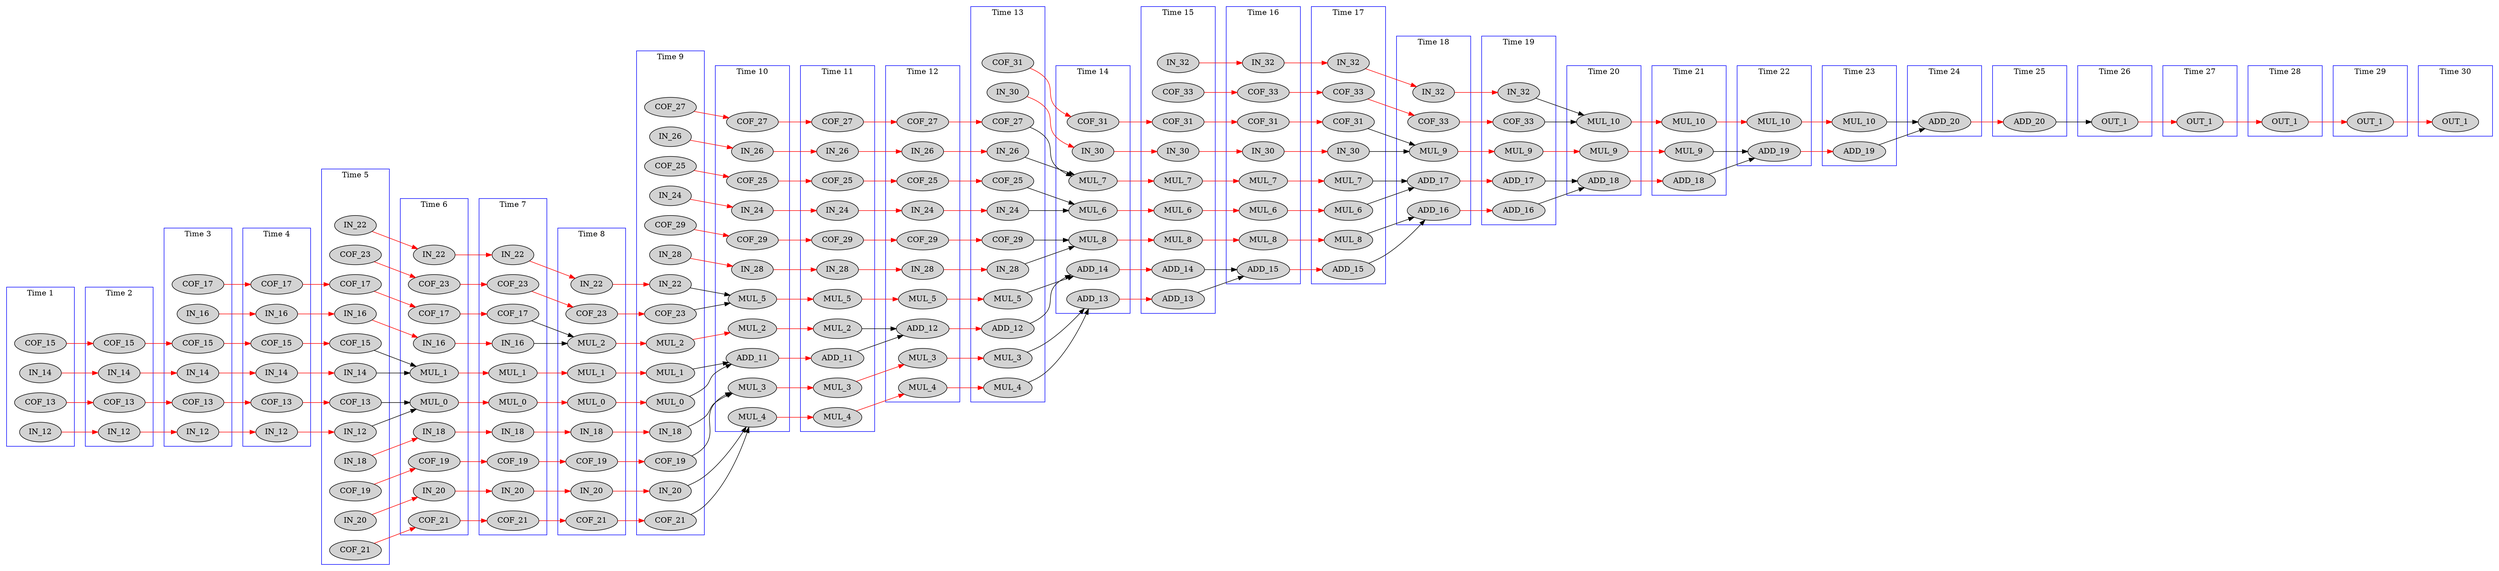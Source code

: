 digraph fir {
  rankdir = LR;
  newrank="true"
  subgraph cluster_1 {
    rank=same;
    node [style=filled];
    label = "Time 1";
    color = blue;
    pseudo_1 [style=invis];
    IN_12_0 [label=IN_12]
    COF_13_0 [label=COF_13]
    IN_14_0 [label=IN_14]
    COF_15_0 [label=COF_15]
  }
  subgraph cluster_2 {
    rank=same;
    node [style=filled];
    label = "Time 2";
    color = blue;
    pseudo_2 [style=invis];
    IN_12_1 [label=IN_12]
    COF_13_1 [label=COF_13]
    IN_14_1 [label=IN_14]
    COF_15_1 [label=COF_15]
  }
  subgraph cluster_3 {
    rank=same;
    node [style=filled];
    label = "Time 3";
    color = blue;
    pseudo_3 [style=invis];
    IN_12_2 [label=IN_12]
    COF_13_2 [label=COF_13]
    IN_14_2 [label=IN_14]
    COF_15_2 [label=COF_15]
    IN_16_0 [label=IN_16]
    COF_17_0 [label=COF_17]
  }
  subgraph cluster_4 {
    rank=same;
    node [style=filled];
    label = "Time 4";
    color = blue;
    pseudo_4 [style=invis];
    IN_12_3 [label=IN_12]
    COF_13_3 [label=COF_13]
    IN_14_3 [label=IN_14]
    COF_15_3 [label=COF_15]
    IN_16_1 [label=IN_16]
    COF_17_1 [label=COF_17]
  }
  subgraph cluster_5 {
    rank=same;
    node [style=filled];
    label = "Time 5";
    color = blue;
    pseudo_5 [style=invis];
    IN_12_4 [label=IN_12]
    COF_13_4 [label=COF_13]
    IN_14_4 [label=IN_14]
    COF_15_4 [label=COF_15]
    IN_16_2 [label=IN_16]
    COF_17_2 [label=COF_17]
    IN_18_0 [label=IN_18]
    COF_19_0 [label=COF_19]
    IN_20_0 [label=IN_20]
    COF_21_0 [label=COF_21]
    IN_22_0 [label=IN_22]
    COF_23_0 [label=COF_23]
  }
  subgraph cluster_6 {
    rank=same;
    node [style=filled];
    label = "Time 6";
    color = blue;
    pseudo_6 [style=invis];
    MUL_0_0 [label=MUL_0]
    MUL_1_0 [label=MUL_1]
    IN_16_3 [label=IN_16]
    COF_17_3 [label=COF_17]
    IN_18_1 [label=IN_18]
    COF_19_1 [label=COF_19]
    IN_20_1 [label=IN_20]
    COF_21_1 [label=COF_21]
    IN_22_1 [label=IN_22]
    COF_23_1 [label=COF_23]
  }
  subgraph cluster_7 {
    rank=same;
    node [style=filled];
    label = "Time 7";
    color = blue;
    pseudo_7 [style=invis];
    MUL_0_1 [label=MUL_0]
    MUL_1_1 [label=MUL_1]
    IN_16_4 [label=IN_16]
    COF_17_4 [label=COF_17]
    IN_18_2 [label=IN_18]
    COF_19_2 [label=COF_19]
    IN_20_2 [label=IN_20]
    COF_21_2 [label=COF_21]
    IN_22_2 [label=IN_22]
    COF_23_2 [label=COF_23]
  }
  subgraph cluster_8 {
    rank=same;
    node [style=filled];
    label = "Time 8";
    color = blue;
    pseudo_8 [style=invis];
    MUL_0_2 [label=MUL_0]
    MUL_1_2 [label=MUL_1]
    MUL_2_0 [label=MUL_2]
    IN_18_3 [label=IN_18]
    COF_19_3 [label=COF_19]
    IN_20_3 [label=IN_20]
    COF_21_3 [label=COF_21]
    IN_22_3 [label=IN_22]
    COF_23_3 [label=COF_23]
  }
  subgraph cluster_9 {
    rank=same;
    node [style=filled];
    label = "Time 9";
    color = blue;
    pseudo_9 [style=invis];
    MUL_0_3 [label=MUL_0]
    MUL_1_3 [label=MUL_1]
    MUL_2_1 [label=MUL_2]
    IN_18_4 [label=IN_18]
    COF_19_4 [label=COF_19]
    IN_20_4 [label=IN_20]
    COF_21_4 [label=COF_21]
    IN_22_4 [label=IN_22]
    COF_23_4 [label=COF_23]
    IN_24_0 [label=IN_24]
    COF_25_0 [label=COF_25]
    IN_26_0 [label=IN_26]
    COF_27_0 [label=COF_27]
    IN_28_0 [label=IN_28]
    COF_29_0 [label=COF_29]
  }
  subgraph cluster_10 {
    rank=same;
    node [style=filled];
    label = "Time 10";
    color = blue;
    pseudo_10 [style=invis];
    MUL_2_2 [label=MUL_2]
    MUL_3_0 [label=MUL_3]
    MUL_4_0 [label=MUL_4]
    MUL_5_0 [label=MUL_5]
    ADD_11_0 [label=ADD_11]
    IN_24_1 [label=IN_24]
    COF_25_1 [label=COF_25]
    IN_26_1 [label=IN_26]
    COF_27_1 [label=COF_27]
    IN_28_1 [label=IN_28]
    COF_29_1 [label=COF_29]
  }
  subgraph cluster_11 {
    rank=same;
    node [style=filled];
    label = "Time 11";
    color = blue;
    pseudo_11 [style=invis];
    MUL_2_3 [label=MUL_2]
    MUL_3_1 [label=MUL_3]
    MUL_4_1 [label=MUL_4]
    MUL_5_1 [label=MUL_5]
    ADD_11_1 [label=ADD_11]
    IN_24_2 [label=IN_24]
    COF_25_2 [label=COF_25]
    IN_26_2 [label=IN_26]
    COF_27_2 [label=COF_27]
    IN_28_2 [label=IN_28]
    COF_29_2 [label=COF_29]
  }
  subgraph cluster_12 {
    rank=same;
    node [style=filled];
    label = "Time 12";
    color = blue;
    pseudo_12 [style=invis];
    MUL_3_2 [label=MUL_3]
    MUL_4_2 [label=MUL_4]
    MUL_5_2 [label=MUL_5]
    ADD_12_0 [label=ADD_12]
    IN_24_3 [label=IN_24]
    COF_25_3 [label=COF_25]
    IN_26_3 [label=IN_26]
    COF_27_3 [label=COF_27]
    IN_28_3 [label=IN_28]
    COF_29_3 [label=COF_29]
  }
  subgraph cluster_13 {
    rank=same;
    node [style=filled];
    label = "Time 13";
    color = blue;
    pseudo_13 [style=invis];
    MUL_3_3 [label=MUL_3]
    MUL_4_3 [label=MUL_4]
    MUL_5_3 [label=MUL_5]
    ADD_12_1 [label=ADD_12]
    IN_24_4 [label=IN_24]
    COF_25_4 [label=COF_25]
    IN_26_4 [label=IN_26]
    COF_27_4 [label=COF_27]
    IN_28_4 [label=IN_28]
    COF_29_4 [label=COF_29]
    IN_30_0 [label=IN_30]
    COF_31_0 [label=COF_31]
  }
  subgraph cluster_14 {
    rank=same;
    node [style=filled];
    label = "Time 14";
    color = blue;
    pseudo_14 [style=invis];
    MUL_6_0 [label=MUL_6]
    MUL_7_0 [label=MUL_7]
    MUL_8_0 [label=MUL_8]
    ADD_13_0 [label=ADD_13]
    ADD_14_0 [label=ADD_14]
    IN_30_1 [label=IN_30]
    COF_31_1 [label=COF_31]
  }
  subgraph cluster_15 {
    rank=same;
    node [style=filled];
    label = "Time 15";
    color = blue;
    pseudo_15 [style=invis];
    MUL_6_1 [label=MUL_6]
    MUL_7_1 [label=MUL_7]
    MUL_8_1 [label=MUL_8]
    ADD_13_1 [label=ADD_13]
    ADD_14_1 [label=ADD_14]
    IN_30_2 [label=IN_30]
    COF_31_2 [label=COF_31]
    IN_32_0 [label=IN_32]
    COF_33_0 [label=COF_33]
  }
  subgraph cluster_16 {
    rank=same;
    node [style=filled];
    label = "Time 16";
    color = blue;
    pseudo_16 [style=invis];
    MUL_6_2 [label=MUL_6]
    MUL_7_2 [label=MUL_7]
    MUL_8_2 [label=MUL_8]
    ADD_15_0 [label=ADD_15]
    IN_30_3 [label=IN_30]
    COF_31_3 [label=COF_31]
    IN_32_1 [label=IN_32]
    COF_33_1 [label=COF_33]
  }
  subgraph cluster_17 {
    rank=same;
    node [style=filled];
    label = "Time 17";
    color = blue;
    pseudo_17 [style=invis];
    MUL_6_3 [label=MUL_6]
    MUL_7_3 [label=MUL_7]
    MUL_8_3 [label=MUL_8]
    ADD_15_1 [label=ADD_15]
    IN_30_4 [label=IN_30]
    COF_31_4 [label=COF_31]
    IN_32_2 [label=IN_32]
    COF_33_2 [label=COF_33]
  }
  subgraph cluster_18 {
    rank=same;
    node [style=filled];
    label = "Time 18";
    color = blue;
    pseudo_18 [style=invis];
    MUL_9_0 [label=MUL_9]
    ADD_16_0 [label=ADD_16]
    ADD_17_0 [label=ADD_17]
    IN_32_3 [label=IN_32]
    COF_33_3 [label=COF_33]
  }
  subgraph cluster_19 {
    rank=same;
    node [style=filled];
    label = "Time 19";
    color = blue;
    pseudo_19 [style=invis];
    MUL_9_1 [label=MUL_9]
    ADD_16_1 [label=ADD_16]
    ADD_17_1 [label=ADD_17]
    IN_32_4 [label=IN_32]
    COF_33_4 [label=COF_33]
  }
  subgraph cluster_20 {
    rank=same;
    node [style=filled];
    label = "Time 20";
    color = blue;
    pseudo_20 [style=invis];
    MUL_9_2 [label=MUL_9]
    MUL_10_0 [label=MUL_10]
    ADD_18_0 [label=ADD_18]
  }
  subgraph cluster_21 {
    rank=same;
    node [style=filled];
    label = "Time 21";
    color = blue;
    pseudo_21 [style=invis];
    MUL_9_3 [label=MUL_9]
    MUL_10_1 [label=MUL_10]
    ADD_18_1 [label=ADD_18]
  }
  subgraph cluster_22 {
    rank=same;
    node [style=filled];
    label = "Time 22";
    color = blue;
    pseudo_22 [style=invis];
    MUL_10_2 [label=MUL_10]
    ADD_19_0 [label=ADD_19]
  }
  subgraph cluster_23 {
    rank=same;
    node [style=filled];
    label = "Time 23";
    color = blue;
    pseudo_23 [style=invis];
    MUL_10_3 [label=MUL_10]
    ADD_19_1 [label=ADD_19]
  }
  subgraph cluster_24 {
    rank=same;
    node [style=filled];
    label = "Time 24";
    color = blue;
    pseudo_24 [style=invis];
    ADD_20_0 [label=ADD_20]
  }
  subgraph cluster_25 {
    rank=same;
    node [style=filled];
    label = "Time 25";
    color = blue;
    pseudo_25 [style=invis];
    ADD_20_1 [label=ADD_20]
  }
  subgraph cluster_26 {
    rank=same;
    node [style=filled];
    label = "Time 26";
    color = blue;
    pseudo_26 [style=invis];
    OUT_1_0 [label=OUT_1]
  }
  subgraph cluster_27 {
    rank=same;
    node [style=filled];
    label = "Time 27";
    color = blue;
    pseudo_27 [style=invis];
    OUT_1_1 [label=OUT_1]
  }
  subgraph cluster_28 {
    rank=same;
    node [style=filled];
    label = "Time 28";
    color = blue;
    pseudo_28 [style=invis];
    OUT_1_2 [label=OUT_1]
  }
  subgraph cluster_29 {
    rank=same;
    node [style=filled];
    label = "Time 29";
    color = blue;
    pseudo_29 [style=invis];
    OUT_1_3 [label=OUT_1]
  }
  subgraph cluster_30 {
    rank=same;
    node [style=filled];
    label = "Time 30";
    color = blue;
    pseudo_30 [style=invis];
    OUT_1_4 [label=OUT_1]
  }
    pseudo_1->pseudo_2 [style=invis];
    pseudo_2->pseudo_3 [style=invis];
    pseudo_3->pseudo_4 [style=invis];
    pseudo_4->pseudo_5 [style=invis];
    pseudo_5->pseudo_6 [style=invis];
    pseudo_6->pseudo_7 [style=invis];
    pseudo_7->pseudo_8 [style=invis];
    pseudo_8->pseudo_9 [style=invis];
    pseudo_9->pseudo_10 [style=invis];
    pseudo_10->pseudo_11 [style=invis];
    pseudo_11->pseudo_12 [style=invis];
    pseudo_12->pseudo_13 [style=invis];
    pseudo_13->pseudo_14 [style=invis];
    pseudo_14->pseudo_15 [style=invis];
    pseudo_15->pseudo_16 [style=invis];
    pseudo_16->pseudo_17 [style=invis];
    pseudo_17->pseudo_18 [style=invis];
    pseudo_18->pseudo_19 [style=invis];
    pseudo_19->pseudo_20 [style=invis];
    pseudo_20->pseudo_21 [style=invis];
    pseudo_21->pseudo_22 [style=invis];
    pseudo_22->pseudo_23 [style=invis];
    pseudo_23->pseudo_24 [style=invis];
    pseudo_24->pseudo_25 [style=invis];
    pseudo_25->pseudo_26 [style=invis];
    pseudo_26->pseudo_27 [style=invis];
    pseudo_27->pseudo_28 [style=invis];
    pseudo_28->pseudo_29 [style=invis];
    pseudo_29->pseudo_30 [style=invis];
    MUL_0_0 -> MUL_0_1 [color=red];
    MUL_0_1 -> MUL_0_2 [color=red];
    MUL_0_2 -> MUL_0_3 [color=red];
    MUL_1_0 -> MUL_1_1 [color=red];
    MUL_1_1 -> MUL_1_2 [color=red];
    MUL_1_2 -> MUL_1_3 [color=red];
    MUL_2_0 -> MUL_2_1 [color=red];
    MUL_2_1 -> MUL_2_2 [color=red];
    MUL_2_2 -> MUL_2_3 [color=red];
    MUL_3_0 -> MUL_3_1 [color=red];
    MUL_3_1 -> MUL_3_2 [color=red];
    MUL_3_2 -> MUL_3_3 [color=red];
    MUL_4_0 -> MUL_4_1 [color=red];
    MUL_4_1 -> MUL_4_2 [color=red];
    MUL_4_2 -> MUL_4_3 [color=red];
    MUL_5_0 -> MUL_5_1 [color=red];
    MUL_5_1 -> MUL_5_2 [color=red];
    MUL_5_2 -> MUL_5_3 [color=red];
    MUL_6_0 -> MUL_6_1 [color=red];
    MUL_6_1 -> MUL_6_2 [color=red];
    MUL_6_2 -> MUL_6_3 [color=red];
    MUL_7_0 -> MUL_7_1 [color=red];
    MUL_7_1 -> MUL_7_2 [color=red];
    MUL_7_2 -> MUL_7_3 [color=red];
    MUL_8_0 -> MUL_8_1 [color=red];
    MUL_8_1 -> MUL_8_2 [color=red];
    MUL_8_2 -> MUL_8_3 [color=red];
    MUL_9_0 -> MUL_9_1 [color=red];
    MUL_9_1 -> MUL_9_2 [color=red];
    MUL_9_2 -> MUL_9_3 [color=red];
    MUL_10_0 -> MUL_10_1 [color=red];
    MUL_10_1 -> MUL_10_2 [color=red];
    MUL_10_2 -> MUL_10_3 [color=red];
    ADD_11_0 -> ADD_11_1 [color=red];
    ADD_12_0 -> ADD_12_1 [color=red];
    ADD_13_0 -> ADD_13_1 [color=red];
    ADD_14_0 -> ADD_14_1 [color=red];
    ADD_15_0 -> ADD_15_1 [color=red];
    ADD_16_0 -> ADD_16_1 [color=red];
    ADD_17_0 -> ADD_17_1 [color=red];
    ADD_18_0 -> ADD_18_1 [color=red];
    ADD_19_0 -> ADD_19_1 [color=red];
    ADD_20_0 -> ADD_20_1 [color=red];
    IN_12_0 -> IN_12_1 [color=red];
    IN_12_1 -> IN_12_2 [color=red];
    IN_12_2 -> IN_12_3 [color=red];
    IN_12_3 -> IN_12_4 [color=red];
    COF_13_0 -> COF_13_1 [color=red];
    COF_13_1 -> COF_13_2 [color=red];
    COF_13_2 -> COF_13_3 [color=red];
    COF_13_3 -> COF_13_4 [color=red];
    IN_14_0 -> IN_14_1 [color=red];
    IN_14_1 -> IN_14_2 [color=red];
    IN_14_2 -> IN_14_3 [color=red];
    IN_14_3 -> IN_14_4 [color=red];
    COF_15_0 -> COF_15_1 [color=red];
    COF_15_1 -> COF_15_2 [color=red];
    COF_15_2 -> COF_15_3 [color=red];
    COF_15_3 -> COF_15_4 [color=red];
    IN_16_0 -> IN_16_1 [color=red];
    IN_16_1 -> IN_16_2 [color=red];
    IN_16_2 -> IN_16_3 [color=red];
    IN_16_3 -> IN_16_4 [color=red];
    COF_17_0 -> COF_17_1 [color=red];
    COF_17_1 -> COF_17_2 [color=red];
    COF_17_2 -> COF_17_3 [color=red];
    COF_17_3 -> COF_17_4 [color=red];
    IN_18_0 -> IN_18_1 [color=red];
    IN_18_1 -> IN_18_2 [color=red];
    IN_18_2 -> IN_18_3 [color=red];
    IN_18_3 -> IN_18_4 [color=red];
    COF_19_0 -> COF_19_1 [color=red];
    COF_19_1 -> COF_19_2 [color=red];
    COF_19_2 -> COF_19_3 [color=red];
    COF_19_3 -> COF_19_4 [color=red];
    IN_20_0 -> IN_20_1 [color=red];
    IN_20_1 -> IN_20_2 [color=red];
    IN_20_2 -> IN_20_3 [color=red];
    IN_20_3 -> IN_20_4 [color=red];
    COF_21_0 -> COF_21_1 [color=red];
    COF_21_1 -> COF_21_2 [color=red];
    COF_21_2 -> COF_21_3 [color=red];
    COF_21_3 -> COF_21_4 [color=red];
    IN_22_0 -> IN_22_1 [color=red];
    IN_22_1 -> IN_22_2 [color=red];
    IN_22_2 -> IN_22_3 [color=red];
    IN_22_3 -> IN_22_4 [color=red];
    COF_23_0 -> COF_23_1 [color=red];
    COF_23_1 -> COF_23_2 [color=red];
    COF_23_2 -> COF_23_3 [color=red];
    COF_23_3 -> COF_23_4 [color=red];
    IN_24_0 -> IN_24_1 [color=red];
    IN_24_1 -> IN_24_2 [color=red];
    IN_24_2 -> IN_24_3 [color=red];
    IN_24_3 -> IN_24_4 [color=red];
    COF_25_0 -> COF_25_1 [color=red];
    COF_25_1 -> COF_25_2 [color=red];
    COF_25_2 -> COF_25_3 [color=red];
    COF_25_3 -> COF_25_4 [color=red];
    IN_26_0 -> IN_26_1 [color=red];
    IN_26_1 -> IN_26_2 [color=red];
    IN_26_2 -> IN_26_3 [color=red];
    IN_26_3 -> IN_26_4 [color=red];
    COF_27_0 -> COF_27_1 [color=red];
    COF_27_1 -> COF_27_2 [color=red];
    COF_27_2 -> COF_27_3 [color=red];
    COF_27_3 -> COF_27_4 [color=red];
    IN_28_0 -> IN_28_1 [color=red];
    IN_28_1 -> IN_28_2 [color=red];
    IN_28_2 -> IN_28_3 [color=red];
    IN_28_3 -> IN_28_4 [color=red];
    COF_29_0 -> COF_29_1 [color=red];
    COF_29_1 -> COF_29_2 [color=red];
    COF_29_2 -> COF_29_3 [color=red];
    COF_29_3 -> COF_29_4 [color=red];
    IN_30_0 -> IN_30_1 [color=red];
    IN_30_1 -> IN_30_2 [color=red];
    IN_30_2 -> IN_30_3 [color=red];
    IN_30_3 -> IN_30_4 [color=red];
    COF_31_0 -> COF_31_1 [color=red];
    COF_31_1 -> COF_31_2 [color=red];
    COF_31_2 -> COF_31_3 [color=red];
    COF_31_3 -> COF_31_4 [color=red];
    IN_32_0 -> IN_32_1 [color=red];
    IN_32_1 -> IN_32_2 [color=red];
    IN_32_2 -> IN_32_3 [color=red];
    IN_32_3 -> IN_32_4 [color=red];
    COF_33_0 -> COF_33_1 [color=red];
    COF_33_1 -> COF_33_2 [color=red];
    COF_33_2 -> COF_33_3 [color=red];
    COF_33_3 -> COF_33_4 [color=red];
    OUT_1_0 -> OUT_1_1 [color=red];
    OUT_1_1 -> OUT_1_2 [color=red];
    OUT_1_2 -> OUT_1_3 [color=red];
    OUT_1_3 -> OUT_1_4 [color=red];
    IN_12_4 -> MUL_0_0 [ name = 0 ];
    COF_13_4 -> MUL_0_0 [ name = 1 ];
    IN_14_4 -> MUL_1_0 [ name = 2 ];
    COF_15_4 -> MUL_1_0 [ name = 3 ];
    IN_16_4 -> MUL_2_0 [ name = 4 ];
    COF_17_4 -> MUL_2_0 [ name = 5 ];
    MUL_0_3 -> ADD_11_0 [ name = 6 ];
    MUL_1_3 -> ADD_11_0 [ name = 7 ];
    ADD_11_1 -> ADD_12_0 [ name = 8 ];
    MUL_2_3 -> ADD_12_0 [ name = 9 ];
    IN_18_4 -> MUL_3_0 [ name = 10 ];
    COF_19_4 -> MUL_3_0 [ name = 11 ];
    IN_20_4 -> MUL_4_0 [ name = 12 ];
    COF_21_4 -> MUL_4_0 [ name = 13 ];
    IN_22_4 -> MUL_5_0 [ name = 14 ];
    COF_23_4 -> MUL_5_0 [ name = 15 ];
    MUL_3_3 -> ADD_13_0 [ name = 16 ];
    MUL_4_3 -> ADD_13_0 [ name = 17 ];
    MUL_5_3 -> ADD_14_0 [ name = 18 ];
    ADD_12_1 -> ADD_14_0 [ name = 19 ];
    ADD_13_1 -> ADD_15_0 [ name = 20 ];
    ADD_14_1 -> ADD_15_0 [ name = 21 ];
    IN_24_4 -> MUL_6_0 [ name = 22 ];
    COF_25_4 -> MUL_6_0 [ name = 23 ];
    IN_26_4 -> MUL_7_0 [ name = 24 ];
    COF_27_4 -> MUL_7_0 [ name = 25 ];
    IN_28_4 -> MUL_8_0 [ name = 26 ];
    COF_29_4 -> MUL_8_0 [ name = 27 ];
    ADD_15_1 -> ADD_16_0 [ name = 28 ];
    MUL_8_3 -> ADD_16_0 [ name = 29 ];
    MUL_6_3 -> ADD_17_0 [ name = 30 ];
    MUL_7_3 -> ADD_17_0 [ name = 31 ];
    ADD_17_1 -> ADD_18_0 [ name = 32 ];
    ADD_16_1 -> ADD_18_0 [ name = 33 ];
    IN_30_4 -> MUL_9_0 [ name = 34 ];
    COF_31_4 -> MUL_9_0 [ name = 35 ];
    IN_32_4 -> MUL_10_0 [ name = 36 ];
    COF_33_4 -> MUL_10_0 [ name = 37 ];
    ADD_18_1 -> ADD_19_0 [ name = 38 ];
    MUL_9_3 -> ADD_19_0 [ name = 39 ];
    MUL_10_3 -> ADD_20_0 [ name = 40 ];
    ADD_19_1 -> ADD_20_0 [ name = 41 ];
    ADD_20_1 -> OUT_1_0 [ name = 42 ];
}